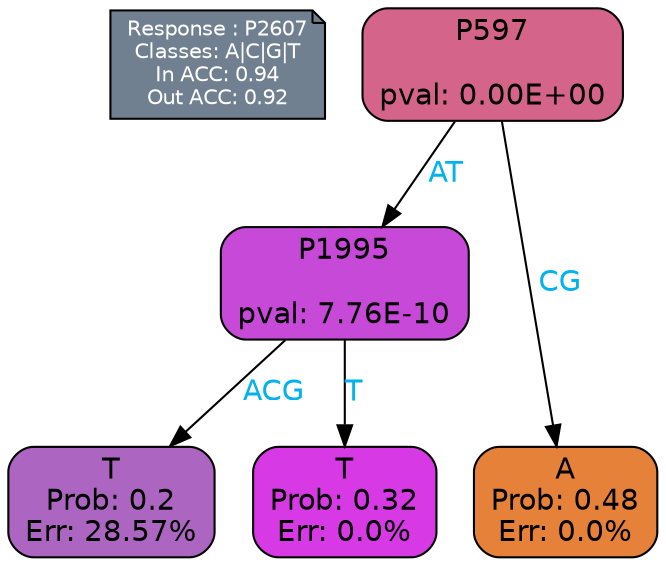 digraph Tree {
node [shape=box, style="filled, rounded", color="black", fontname=helvetica] ;
graph [ranksep=equally, splines=polylines, bgcolor=transparent, dpi=600] ;
edge [fontname=helvetica] ;
LEGEND [label="Response : P2607
Classes: A|C|G|T
In ACC: 0.94
Out ACC: 0.92
",shape=note,align=left,style=filled,fillcolor="slategray",fontcolor="white",fontsize=10];1 [label="P597

pval: 0.00E+00", fillcolor="#d5648b"] ;
2 [label="P1995

pval: 7.76E-10", fillcolor="#c749d7"] ;
3 [label="T
Prob: 0.2
Err: 28.57%", fillcolor="#ac65c0"] ;
4 [label="T
Prob: 0.32
Err: 0.0%", fillcolor="#d739e5"] ;
5 [label="A
Prob: 0.48
Err: 0.0%", fillcolor="#e58139"] ;
1 -> 2 [label="AT",fontcolor=deepskyblue2] ;
1 -> 5 [label="CG",fontcolor=deepskyblue2] ;
2 -> 3 [label="ACG",fontcolor=deepskyblue2] ;
2 -> 4 [label="T",fontcolor=deepskyblue2] ;
{rank = same; 3;4;5;}{rank = same; LEGEND;1;}}